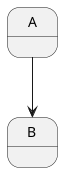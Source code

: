 {
  "sha1": "aj0nug7hwzr0rurr258asti5zsrv8go",
  "insertion": {
    "when": "2024-10-21T20:53:10.675Z",
    "url": "https://github.com/plantuml/plantuml/issues/1476",
    "user": "plantuml@gmail.com"
  }
}
@startuml
state A {
}

A --> B

state B {
}
@enduml
